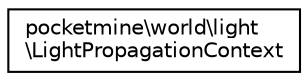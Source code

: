 digraph "Graphical Class Hierarchy"
{
 // INTERACTIVE_SVG=YES
 // LATEX_PDF_SIZE
  edge [fontname="Helvetica",fontsize="10",labelfontname="Helvetica",labelfontsize="10"];
  node [fontname="Helvetica",fontsize="10",shape=record];
  rankdir="LR";
  Node0 [label="pocketmine\\world\\light\l\\LightPropagationContext",height=0.2,width=0.4,color="black", fillcolor="white", style="filled",URL="$d2/d3c/classpocketmine_1_1world_1_1light_1_1_light_propagation_context.html",tooltip=" "];
}
